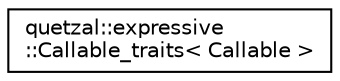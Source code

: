 digraph "Graphical Class Hierarchy"
{
 // LATEX_PDF_SIZE
  edge [fontname="Helvetica",fontsize="10",labelfontname="Helvetica",labelfontsize="10"];
  node [fontname="Helvetica",fontsize="10",shape=record];
  rankdir="LR";
  Node0 [label="quetzal::expressive\l::Callable_traits\< Callable \>",height=0.2,width=0.4,color="black", fillcolor="white", style="filled",URL="$structquetzal_1_1expressive_1_1_callable__traits.html",tooltip=" "];
}
